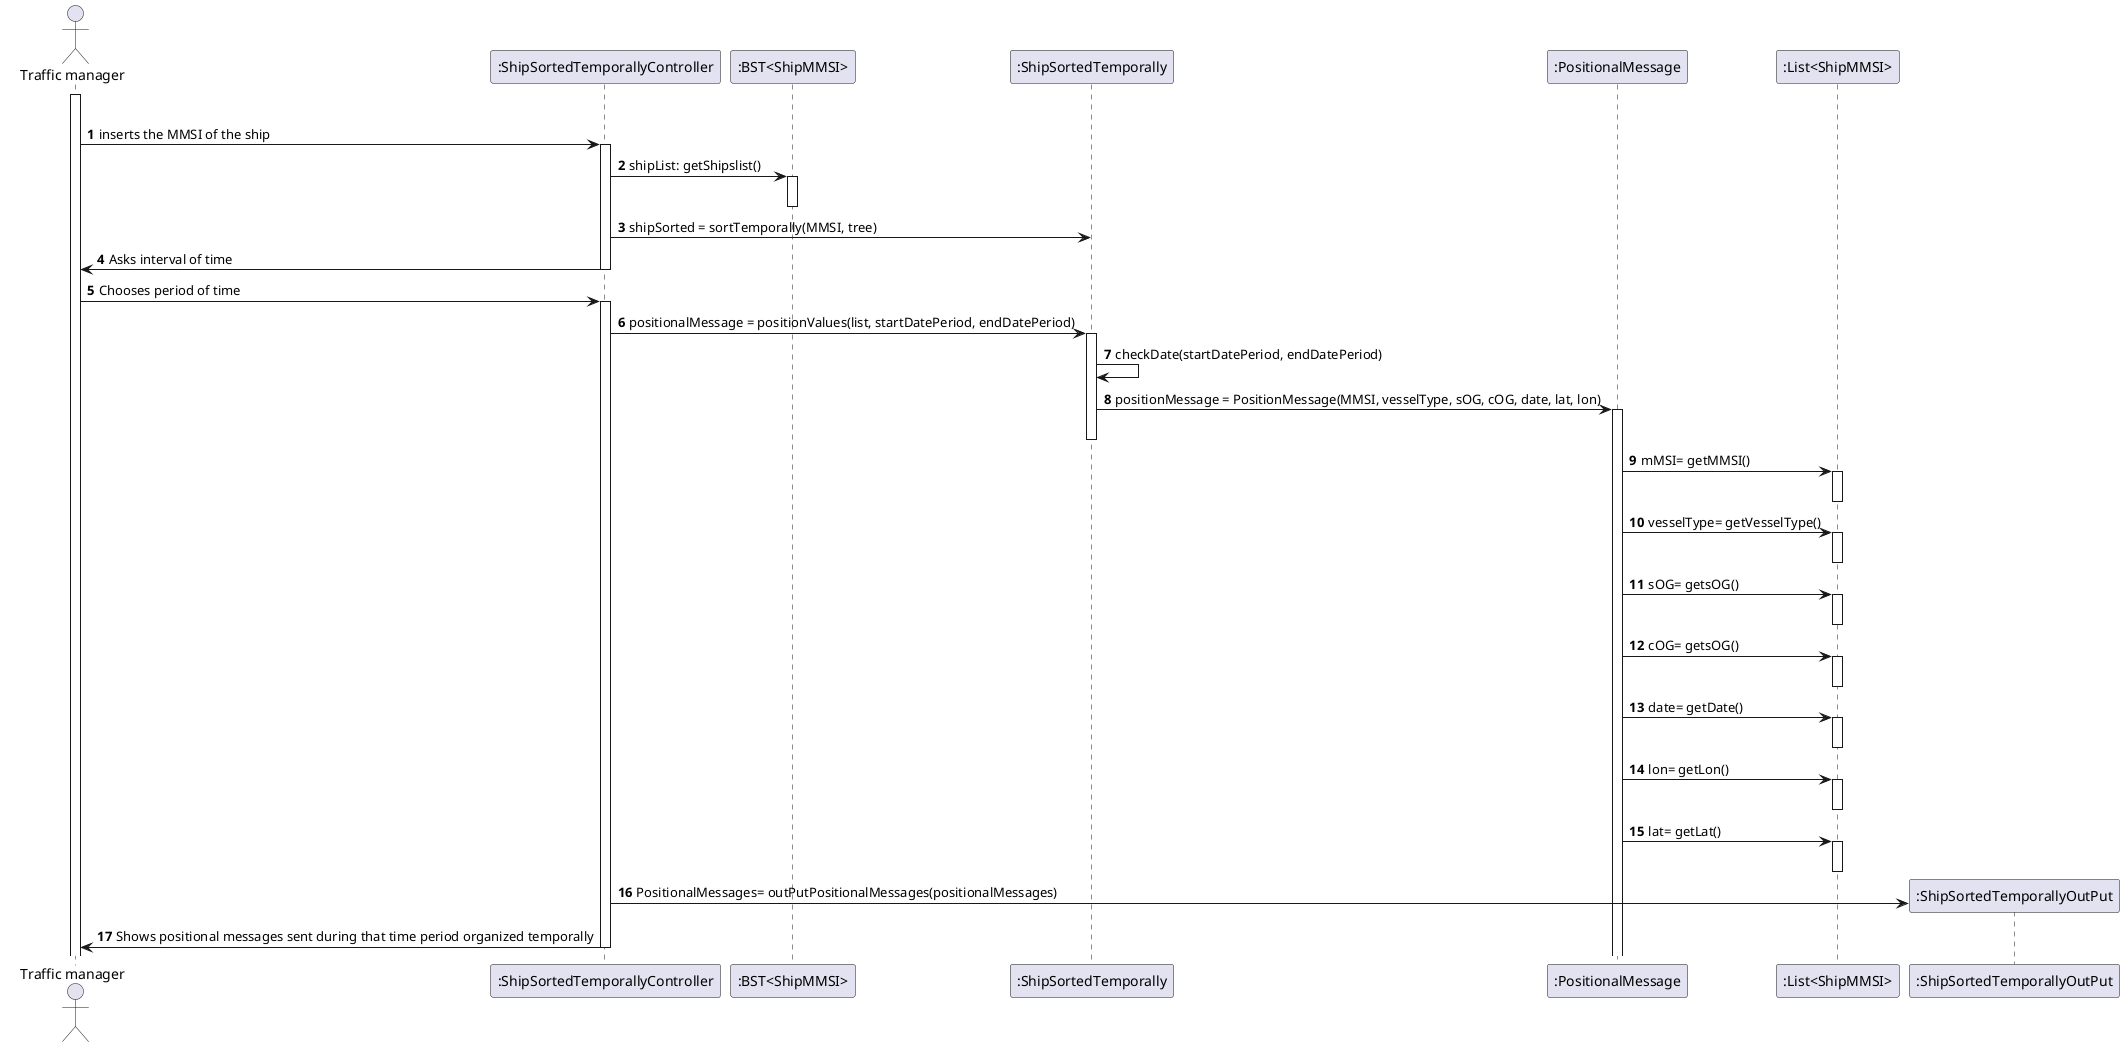 @startuml
autonumber
'hide footbox
actor "Traffic manager" as TM

participant ":ShipSortedTemporallyController" as CTRL
participant ":BST<ShipMMSI>" as BSTMMSI
participant ":ShipSortedTemporally" as sst
participant ":PositionalMessage" as pm
participant ":List<ShipMMSI>" as LMMSI
participant ":ShipSortedTemporallyOutPut" as OUTP
activate TM
alt chooses to search the ship by MMSI
TM -> CTRL : inserts the MMSI of the ship
activate CTRL
CTRL -> BSTMMSI: shipList: getShipslist()
activate BSTMMSI
deactivate BSTMMSI
CTRL -> sst: shipSorted = sortTemporally(MMSI, tree)
CTRL -> TM: Asks interval of time
deactivate CTRL
TM -> CTRL:Chooses period of time
activate CTRL
CTRL -> sst: positionalMessage = positionValues(list, startDatePeriod, endDatePeriod)
activate sst
sst -> sst: checkDate(startDatePeriod, endDatePeriod)
sst -> pm: positionMessage = PositionMessage(MMSI, vesselType, sOG, cOG, date, lat, lon)

activate pm
deactivate sst
pm->LMMSI: mMSI= getMMSI()
activate LMMSI
deactivate LMMSI
pm->LMMSI: vesselType= getVesselType()
activate LMMSI
deactivate LMMSI
pm->LMMSI: sOG= getsOG()
activate LMMSI
deactivate LMMSI
pm->LMMSI: cOG= getsOG()
activate LMMSI
deactivate LMMSI
pm->LMMSI: date= getDate()
activate LMMSI
deactivate LMMSI
pm->LMMSI: lon= getLon()
activate LMMSI
deactivate LMMSI
pm->LMMSI: lat= getLat()
activate LMMSI
deactivate LMMSI
CTRL-> OUTP**: PositionalMessages= outPutPositionalMessages(positionalMessages)

CTRL -> TM: Shows positional messages sent during that time period organized temporally
deactivate CTRL
@enduml
